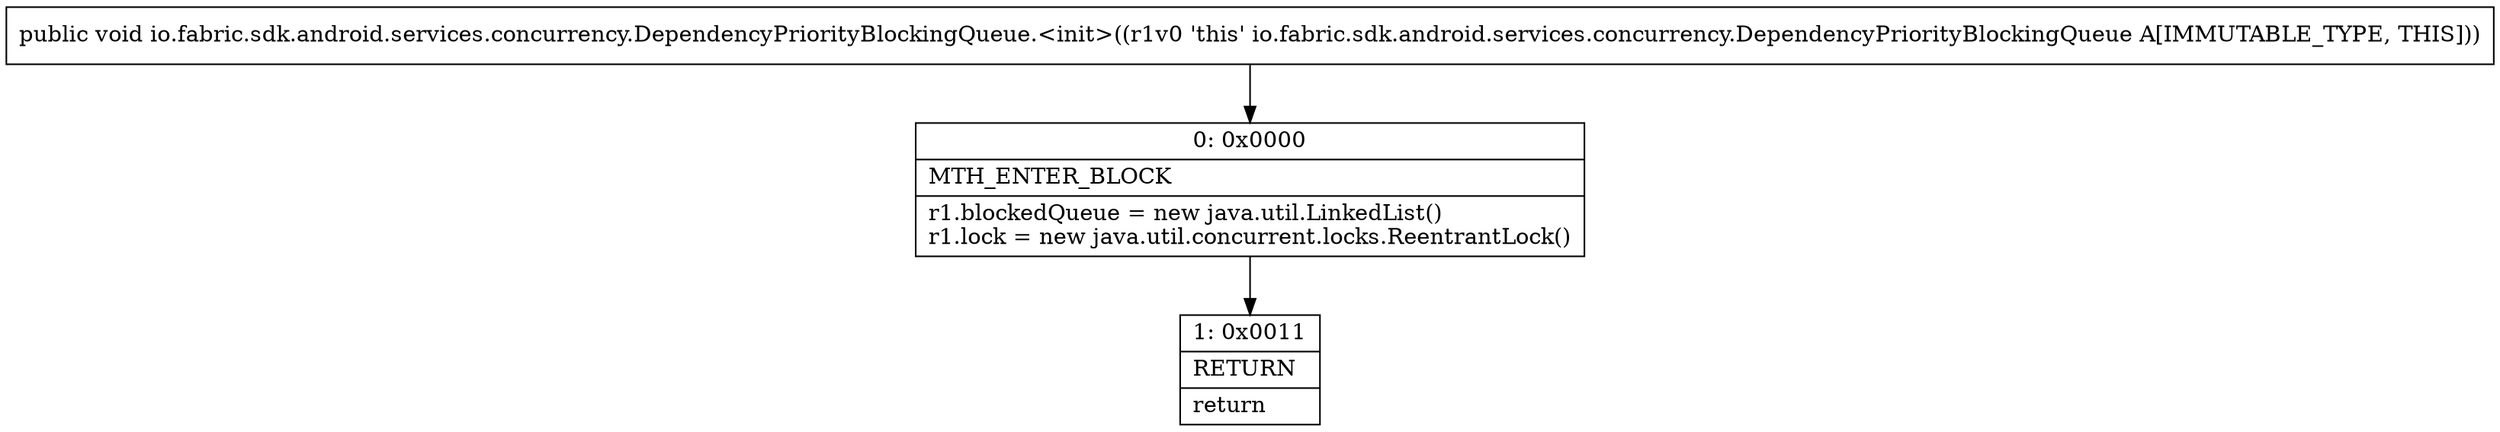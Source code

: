 digraph "CFG forio.fabric.sdk.android.services.concurrency.DependencyPriorityBlockingQueue.\<init\>()V" {
Node_0 [shape=record,label="{0\:\ 0x0000|MTH_ENTER_BLOCK\l|r1.blockedQueue = new java.util.LinkedList()\lr1.lock = new java.util.concurrent.locks.ReentrantLock()\l}"];
Node_1 [shape=record,label="{1\:\ 0x0011|RETURN\l|return\l}"];
MethodNode[shape=record,label="{public void io.fabric.sdk.android.services.concurrency.DependencyPriorityBlockingQueue.\<init\>((r1v0 'this' io.fabric.sdk.android.services.concurrency.DependencyPriorityBlockingQueue A[IMMUTABLE_TYPE, THIS])) }"];
MethodNode -> Node_0;
Node_0 -> Node_1;
}

